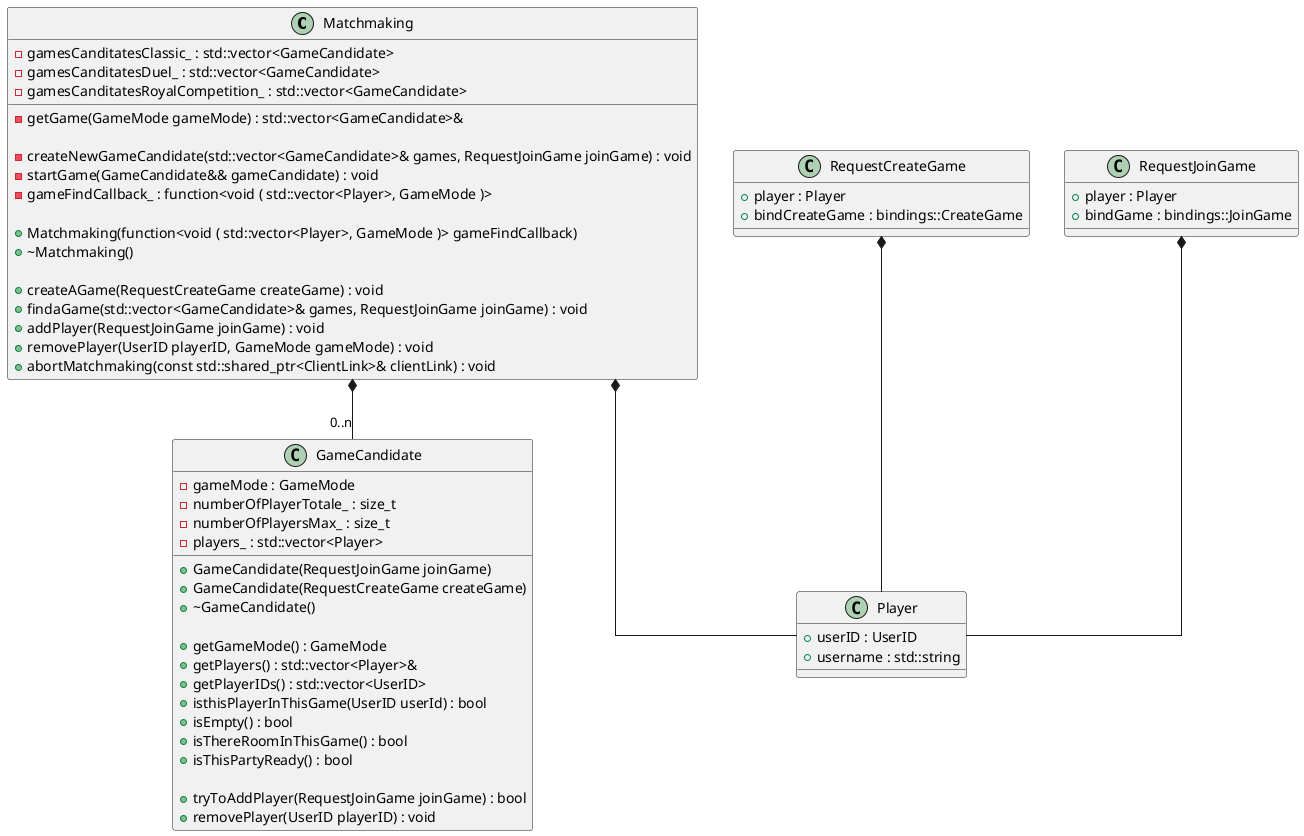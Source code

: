 @startuml MatchMakingClass

skinparam linetype ortho

class Matchmaking {
	-gamesCanditatesClassic_ : std::vector<GameCandidate>
	-gamesCanditatesDuel_ : std::vector<GameCandidate>
	-gamesCanditatesRoyalCompetition_ : std::vector<GameCandidate>

	-getGame(GameMode gameMode) : std::vector<GameCandidate>&

	-createNewGameCandidate(std::vector<GameCandidate>& games, RequestJoinGame joinGame) : void
	-startGame(GameCandidate&& gameCandidate) : void
	-gameFindCallback_ : function<void ( std::vector<Player>, GameMode )>

	+Matchmaking(function<void ( std::vector<Player>, GameMode )> gameFindCallback)
	+~Matchmaking()

	+createAGame(RequestCreateGame createGame) : void
	+findaGame(std::vector<GameCandidate>& games, RequestJoinGame joinGame) : void
	+addPlayer(RequestJoinGame joinGame) : void
	+removePlayer(UserID playerID, GameMode gameMode) : void
	+abortMatchmaking(const std::shared_ptr<ClientLink>& clientLink) : void
}


class GameCandidate {
	-gameMode : GameMode
	-numberOfPlayerTotale_ : size_t
	-numberOfPlayersMax_ : size_t
	-players_ : std::vector<Player>

	+GameCandidate(RequestJoinGame joinGame)
	+GameCandidate(RequestCreateGame createGame)
	+~GameCandidate()
	
	+getGameMode() : GameMode
	+getPlayers() : std::vector<Player>&
	+getPlayerIDs() : std::vector<UserID>
	+isthisPlayerInThisGame(UserID userId) : bool
	+isEmpty() : bool
	+isThereRoomInThisGame() : bool
	+isThisPartyReady() : bool

	+tryToAddPlayer(RequestJoinGame joinGame) : bool
	+removePlayer(UserID playerID) : void
}

class Player {
	+userID : UserID
	+username : std::string
}

class RequestCreateGame {
	+player : Player
	+bindCreateGame : bindings::CreateGame
}


class RequestJoinGame {
	+player : Player
	+bindGame : bindings::JoinGame
}

Matchmaking *-- "0..n" GameCandidate

Matchmaking *-- Player

RequestCreateGame *-- Player

RequestJoinGame *-- Player

@enduml